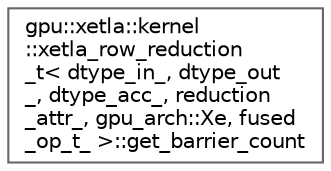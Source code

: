 digraph "Graphical Class Hierarchy"
{
 // LATEX_PDF_SIZE
  bgcolor="transparent";
  edge [fontname=Helvetica,fontsize=10,labelfontname=Helvetica,labelfontsize=10];
  node [fontname=Helvetica,fontsize=10,shape=box,height=0.2,width=0.4];
  rankdir="LR";
  Node0 [id="Node000000",label="gpu::xetla::kernel\l::xetla_row_reduction\l_t\< dtype_in_, dtype_out\l_, dtype_acc_, reduction\l_attr_, gpu_arch::Xe, fused\l_op_t_ \>::get_barrier_count",height=0.2,width=0.4,color="grey40", fillcolor="white", style="filled",URL="$structgpu_1_1xetla_1_1kernel_1_1xetla__row__reduction__t_3_01dtype__in___00_01dtype__out___00_01ef61a28dd8e024a554c3d6b6a7c91b5a.html",tooltip=" "];
}
